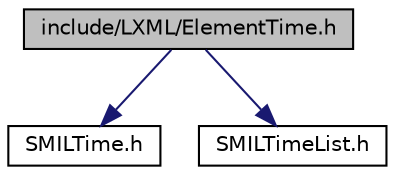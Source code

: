 digraph G
{
  edge [fontname="Helvetica",fontsize="10",labelfontname="Helvetica",labelfontsize="10"];
  node [fontname="Helvetica",fontsize="10",shape=record];
  Node1 [label="include/LXML/ElementTime.h",height=0.2,width=0.4,color="black", fillcolor="grey75", style="filled" fontcolor="black"];
  Node1 -> Node2 [color="midnightblue",fontsize="10",style="solid",fontname="Helvetica"];
  Node2 [label="SMILTime.h",height=0.2,width=0.4,color="black", fillcolor="white", style="filled",URL="$_s_m_i_l_time_8h.html"];
  Node1 -> Node3 [color="midnightblue",fontsize="10",style="solid",fontname="Helvetica"];
  Node3 [label="SMILTimeList.h",height=0.2,width=0.4,color="black", fillcolor="white", style="filled",URL="$_s_m_i_l_time_list_8h.html"];
}
